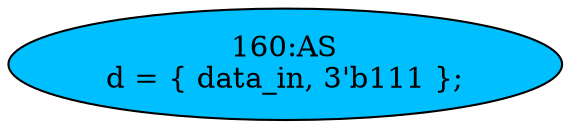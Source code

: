 strict digraph "" {
	node [label="\N"];
	"160:AS"	 [ast="<pyverilog.vparser.ast.Assign object at 0x7f40783b45d0>",
		def_var="['d']",
		fillcolor=deepskyblue,
		label="160:AS
d = { data_in, 3'b111 };",
		statements="[]",
		style=filled,
		typ=Assign,
		use_var="['data_in']"];
}
